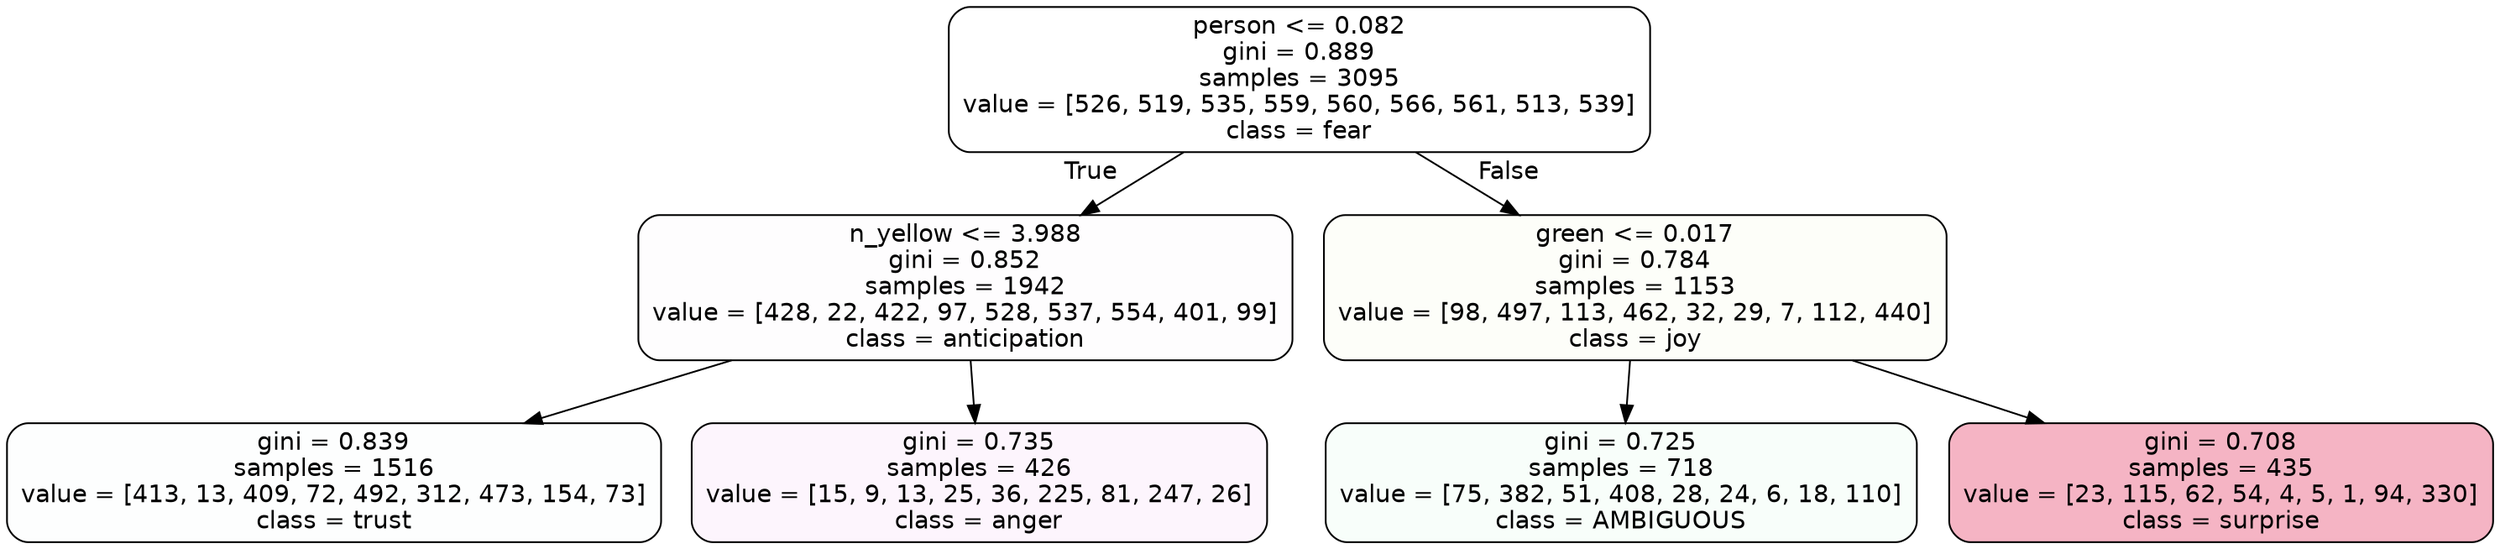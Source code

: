 digraph Tree {
node [shape=box, style="filled, rounded", color="black", fontname=helvetica] ;
edge [fontname=helvetica] ;
0 [label="person <= 0.082\ngini = 0.889\nsamples = 3095\nvalue = [526, 519, 535, 559, 560, 566, 561, 513, 539]\nclass = fear", fillcolor="#3964e500"] ;
1 [label="n_yellow <= 3.988\ngini = 0.852\nsamples = 1942\nvalue = [428, 22, 422, 97, 528, 537, 554, 401, 99]\nclass = anticipation", fillcolor="#8139e502"] ;
0 -> 1 [labeldistance=2.5, labelangle=45, headlabel="True"] ;
2 [label="gini = 0.839\nsamples = 1516\nvalue = [413, 13, 409, 72, 492, 312, 473, 154, 73]\nclass = trust", fillcolor="#39d7e502"] ;
1 -> 2 ;
3 [label="gini = 0.735\nsamples = 426\nvalue = [15, 9, 13, 25, 36, 225, 81, 247, 26]\nclass = anger", fillcolor="#e539d70c"] ;
1 -> 3 ;
4 [label="green <= 0.017\ngini = 0.784\nsamples = 1153\nvalue = [98, 497, 113, 462, 32, 29, 7, 112, 440]\nclass = joy", fillcolor="#d7e53907"] ;
0 -> 4 [labeldistance=2.5, labelangle=-45, headlabel="False"] ;
5 [label="gini = 0.725\nsamples = 718\nvalue = [75, 382, 51, 408, 28, 24, 6, 18, 110]\nclass = AMBIGUOUS", fillcolor="#39e58109"] ;
4 -> 5 ;
6 [label="gini = 0.708\nsamples = 435\nvalue = [23, 115, 62, 54, 4, 5, 1, 94, 330]\nclass = surprise", fillcolor="#e5396460"] ;
4 -> 6 ;
}